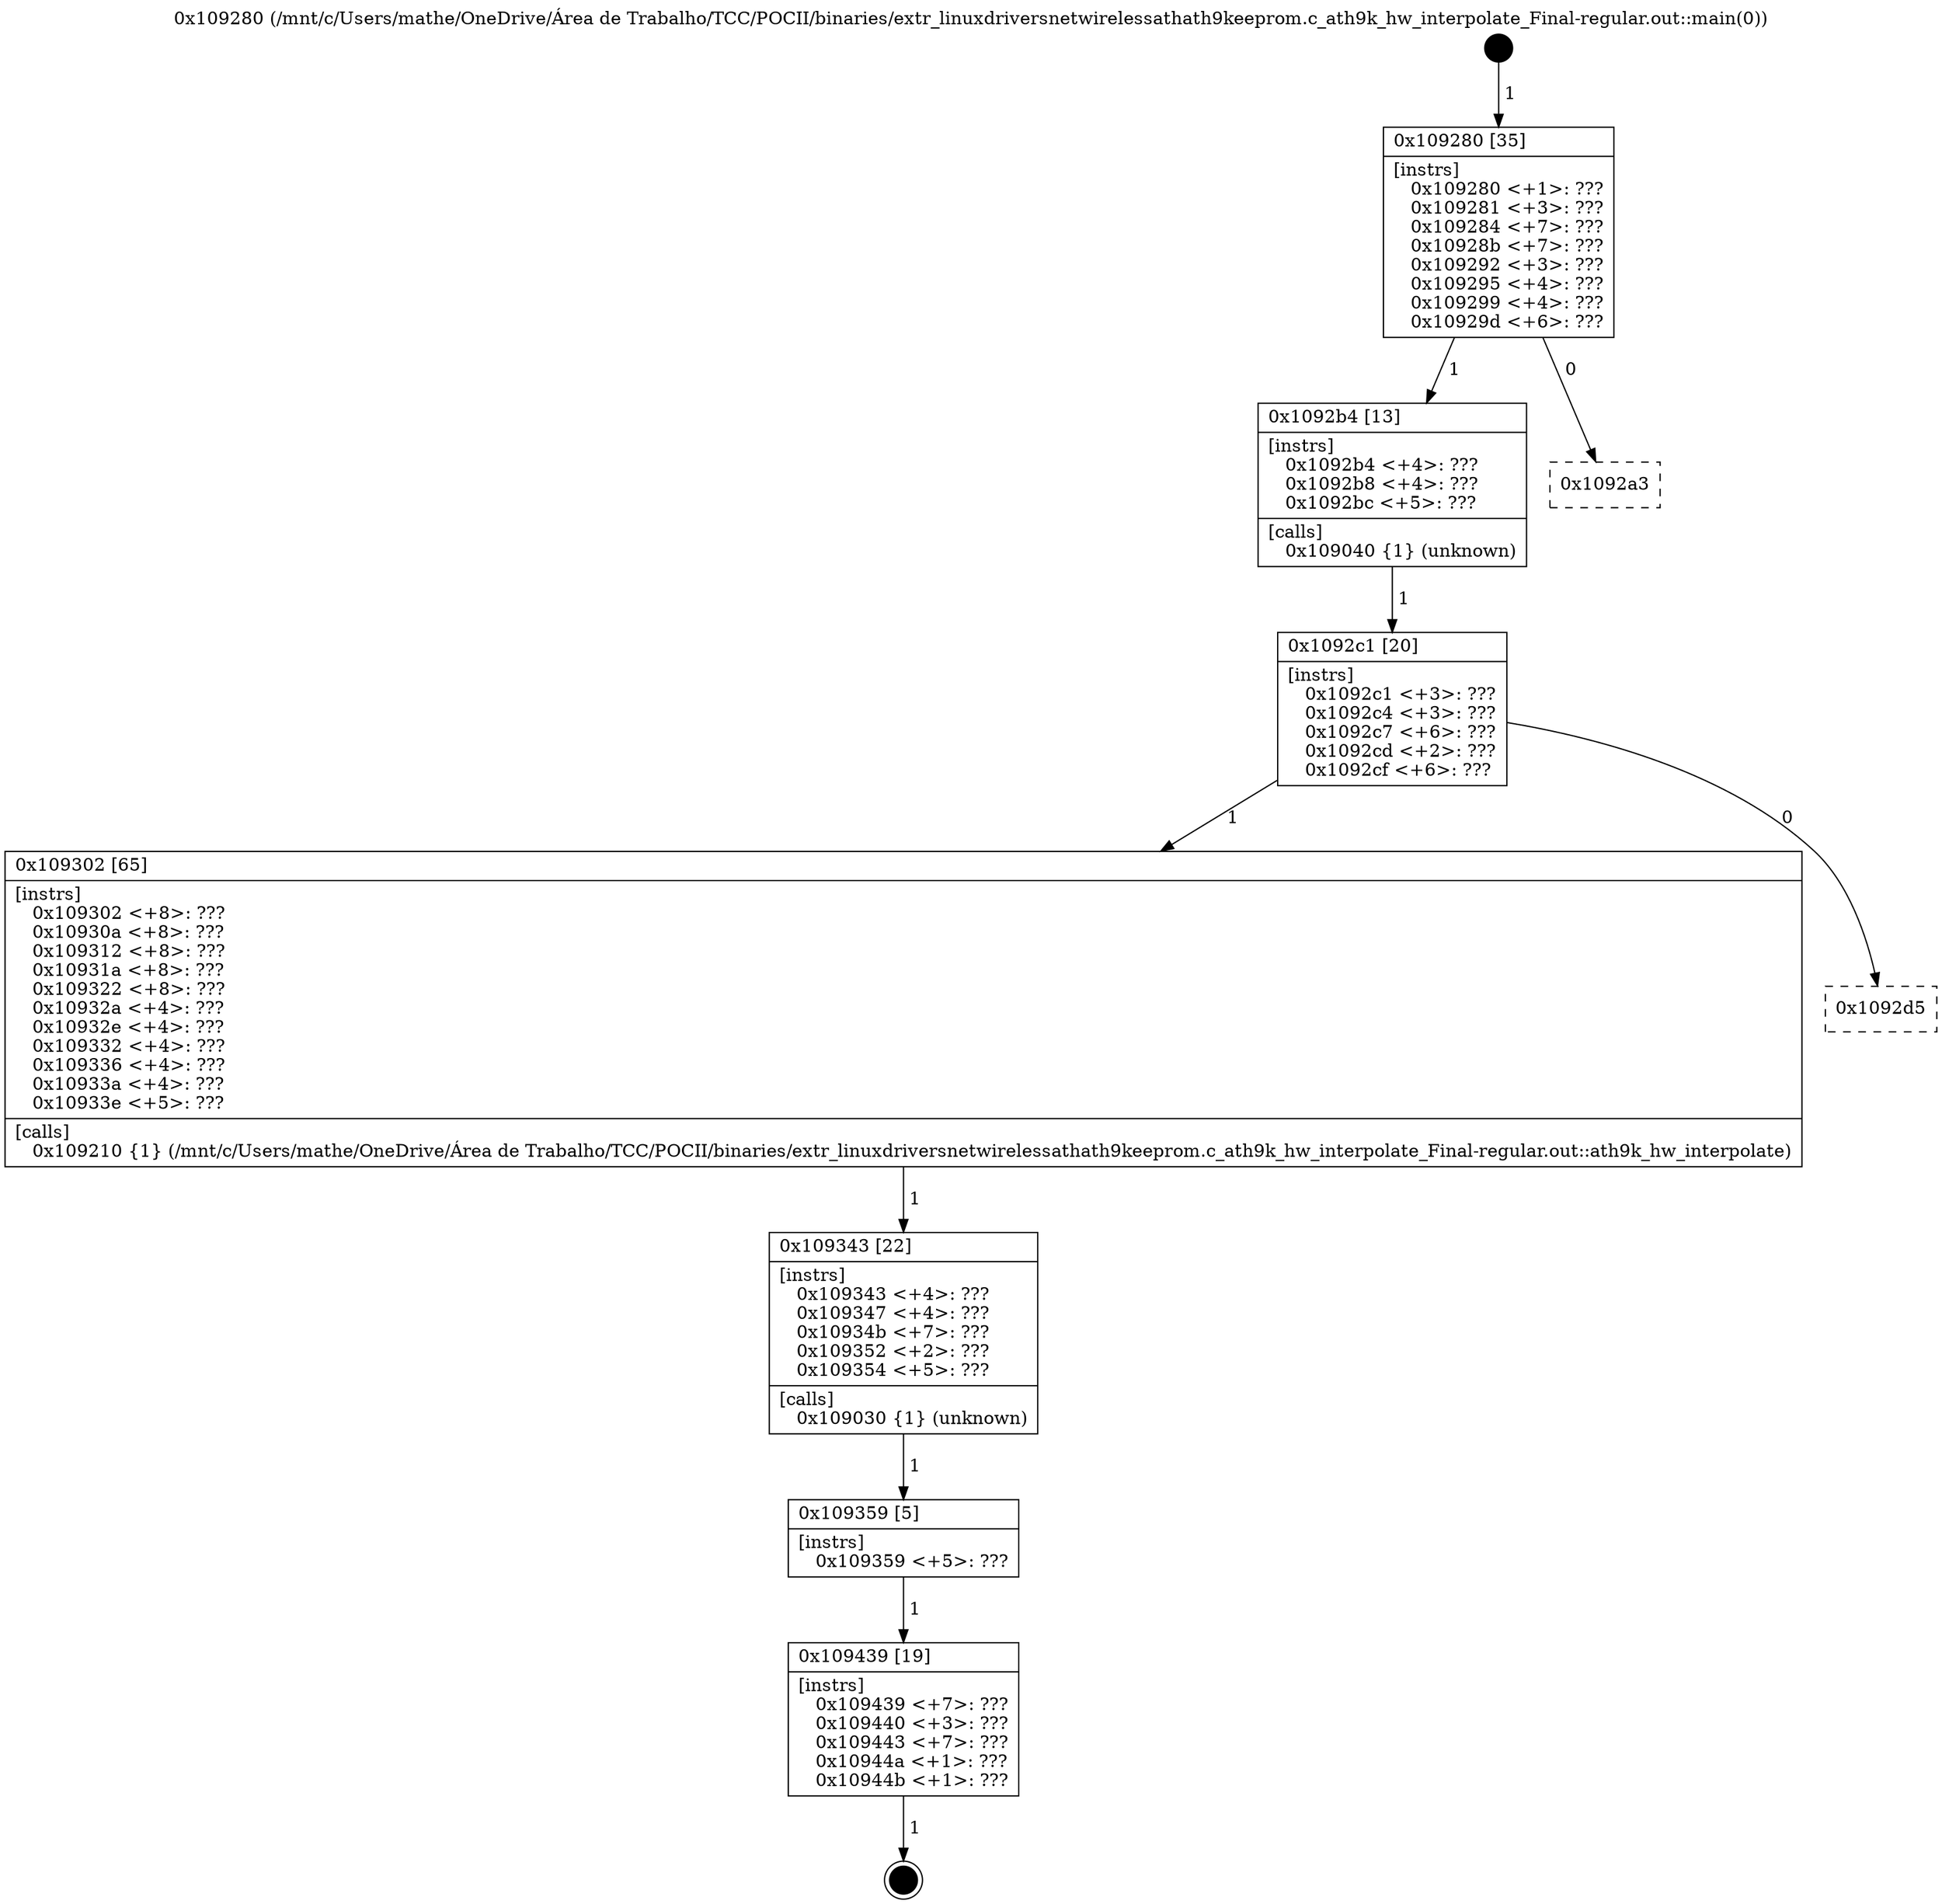 digraph "0x109280" {
  label = "0x109280 (/mnt/c/Users/mathe/OneDrive/Área de Trabalho/TCC/POCII/binaries/extr_linuxdriversnetwirelessathath9keeprom.c_ath9k_hw_interpolate_Final-regular.out::main(0))"
  labelloc = "t"
  node[shape=record]

  Entry [label="",width=0.3,height=0.3,shape=circle,fillcolor=black,style=filled]
  "0x109280" [label="{
     0x109280 [35]\l
     | [instrs]\l
     &nbsp;&nbsp;0x109280 \<+1\>: ???\l
     &nbsp;&nbsp;0x109281 \<+3\>: ???\l
     &nbsp;&nbsp;0x109284 \<+7\>: ???\l
     &nbsp;&nbsp;0x10928b \<+7\>: ???\l
     &nbsp;&nbsp;0x109292 \<+3\>: ???\l
     &nbsp;&nbsp;0x109295 \<+4\>: ???\l
     &nbsp;&nbsp;0x109299 \<+4\>: ???\l
     &nbsp;&nbsp;0x10929d \<+6\>: ???\l
  }"]
  "0x1092b4" [label="{
     0x1092b4 [13]\l
     | [instrs]\l
     &nbsp;&nbsp;0x1092b4 \<+4\>: ???\l
     &nbsp;&nbsp;0x1092b8 \<+4\>: ???\l
     &nbsp;&nbsp;0x1092bc \<+5\>: ???\l
     | [calls]\l
     &nbsp;&nbsp;0x109040 \{1\} (unknown)\l
  }"]
  "0x1092a3" [label="{
     0x1092a3\l
  }", style=dashed]
  "0x1092c1" [label="{
     0x1092c1 [20]\l
     | [instrs]\l
     &nbsp;&nbsp;0x1092c1 \<+3\>: ???\l
     &nbsp;&nbsp;0x1092c4 \<+3\>: ???\l
     &nbsp;&nbsp;0x1092c7 \<+6\>: ???\l
     &nbsp;&nbsp;0x1092cd \<+2\>: ???\l
     &nbsp;&nbsp;0x1092cf \<+6\>: ???\l
  }"]
  "0x109302" [label="{
     0x109302 [65]\l
     | [instrs]\l
     &nbsp;&nbsp;0x109302 \<+8\>: ???\l
     &nbsp;&nbsp;0x10930a \<+8\>: ???\l
     &nbsp;&nbsp;0x109312 \<+8\>: ???\l
     &nbsp;&nbsp;0x10931a \<+8\>: ???\l
     &nbsp;&nbsp;0x109322 \<+8\>: ???\l
     &nbsp;&nbsp;0x10932a \<+4\>: ???\l
     &nbsp;&nbsp;0x10932e \<+4\>: ???\l
     &nbsp;&nbsp;0x109332 \<+4\>: ???\l
     &nbsp;&nbsp;0x109336 \<+4\>: ???\l
     &nbsp;&nbsp;0x10933a \<+4\>: ???\l
     &nbsp;&nbsp;0x10933e \<+5\>: ???\l
     | [calls]\l
     &nbsp;&nbsp;0x109210 \{1\} (/mnt/c/Users/mathe/OneDrive/Área de Trabalho/TCC/POCII/binaries/extr_linuxdriversnetwirelessathath9keeprom.c_ath9k_hw_interpolate_Final-regular.out::ath9k_hw_interpolate)\l
  }"]
  "0x1092d5" [label="{
     0x1092d5\l
  }", style=dashed]
  "0x109343" [label="{
     0x109343 [22]\l
     | [instrs]\l
     &nbsp;&nbsp;0x109343 \<+4\>: ???\l
     &nbsp;&nbsp;0x109347 \<+4\>: ???\l
     &nbsp;&nbsp;0x10934b \<+7\>: ???\l
     &nbsp;&nbsp;0x109352 \<+2\>: ???\l
     &nbsp;&nbsp;0x109354 \<+5\>: ???\l
     | [calls]\l
     &nbsp;&nbsp;0x109030 \{1\} (unknown)\l
  }"]
  "0x109359" [label="{
     0x109359 [5]\l
     | [instrs]\l
     &nbsp;&nbsp;0x109359 \<+5\>: ???\l
  }"]
  "0x109439" [label="{
     0x109439 [19]\l
     | [instrs]\l
     &nbsp;&nbsp;0x109439 \<+7\>: ???\l
     &nbsp;&nbsp;0x109440 \<+3\>: ???\l
     &nbsp;&nbsp;0x109443 \<+7\>: ???\l
     &nbsp;&nbsp;0x10944a \<+1\>: ???\l
     &nbsp;&nbsp;0x10944b \<+1\>: ???\l
  }"]
  Exit [label="",width=0.3,height=0.3,shape=circle,fillcolor=black,style=filled,peripheries=2]
  Entry -> "0x109280" [label=" 1"]
  "0x109280" -> "0x1092b4" [label=" 1"]
  "0x109280" -> "0x1092a3" [label=" 0"]
  "0x1092b4" -> "0x1092c1" [label=" 1"]
  "0x1092c1" -> "0x109302" [label=" 1"]
  "0x1092c1" -> "0x1092d5" [label=" 0"]
  "0x109302" -> "0x109343" [label=" 1"]
  "0x109343" -> "0x109359" [label=" 1"]
  "0x109359" -> "0x109439" [label=" 1"]
  "0x109439" -> Exit [label=" 1"]
}
